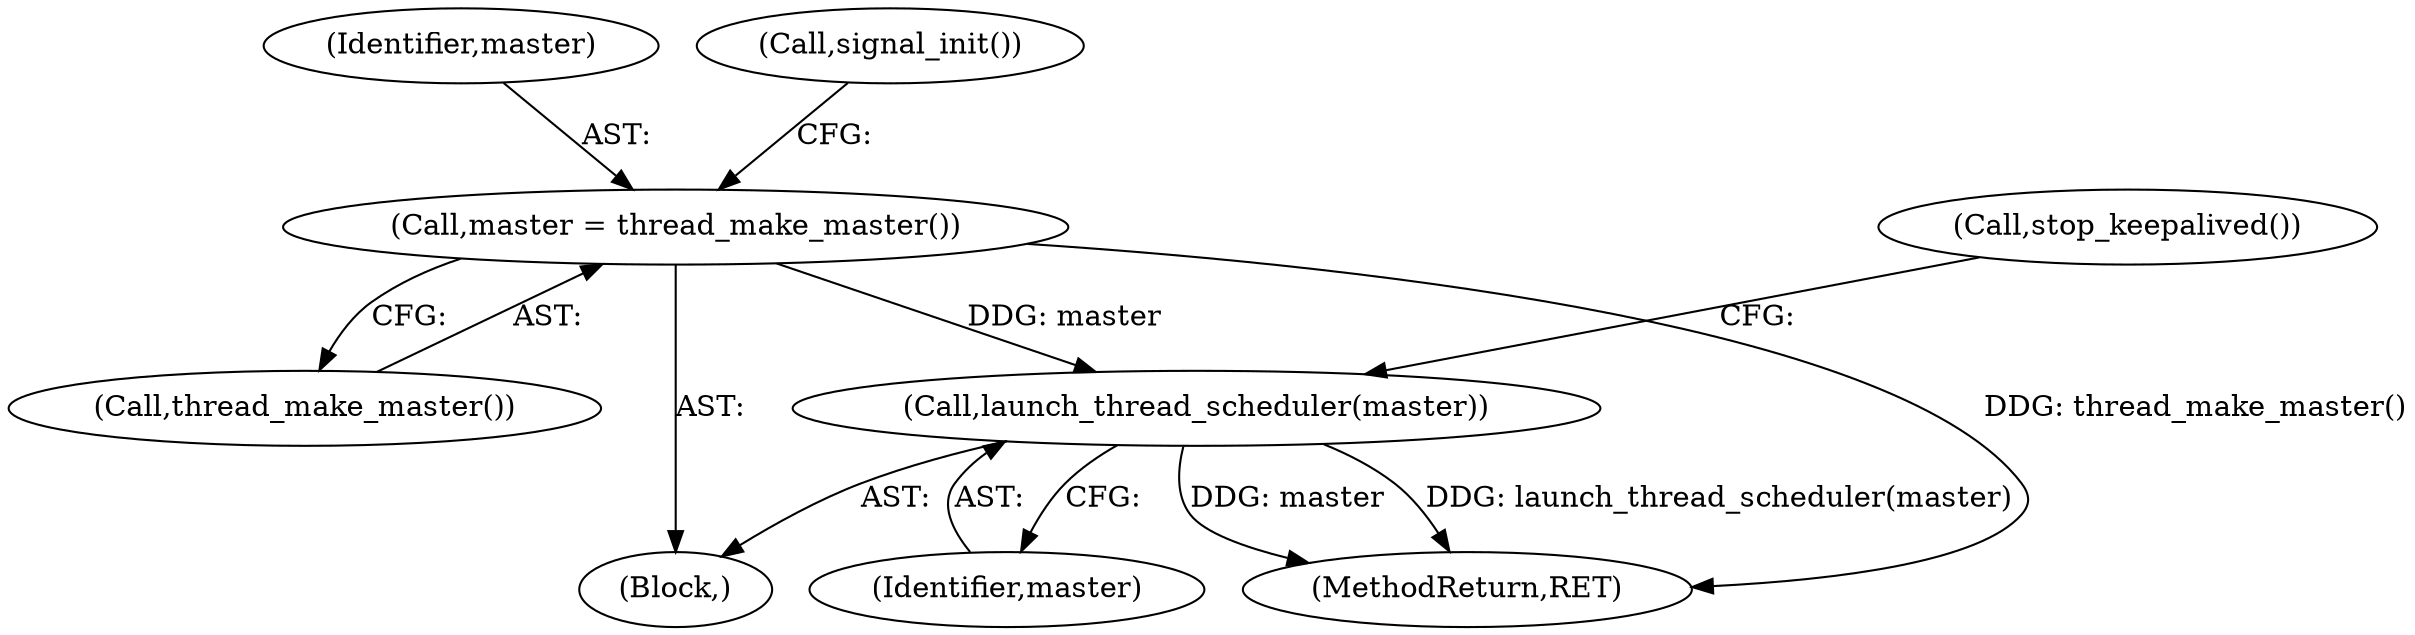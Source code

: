 digraph "0_keepalived_c6247a9ef2c7b33244ab1d3aa5d629ec49f0a067_1@API" {
"1000635" [label="(Call,launch_thread_scheduler(master))"];
"1000623" [label="(Call,master = thread_make_master())"];
"1000637" [label="(Call,stop_keepalived())"];
"1000623" [label="(Call,master = thread_make_master())"];
"1000635" [label="(Call,launch_thread_scheduler(master))"];
"1000625" [label="(Call,thread_make_master())"];
"1000636" [label="(Identifier,master)"];
"1000624" [label="(Identifier,master)"];
"1000626" [label="(Call,signal_init())"];
"1000129" [label="(Block,)"];
"1000673" [label="(MethodReturn,RET)"];
"1000635" -> "1000129"  [label="AST: "];
"1000635" -> "1000636"  [label="CFG: "];
"1000636" -> "1000635"  [label="AST: "];
"1000637" -> "1000635"  [label="CFG: "];
"1000635" -> "1000673"  [label="DDG: launch_thread_scheduler(master)"];
"1000635" -> "1000673"  [label="DDG: master"];
"1000623" -> "1000635"  [label="DDG: master"];
"1000623" -> "1000129"  [label="AST: "];
"1000623" -> "1000625"  [label="CFG: "];
"1000624" -> "1000623"  [label="AST: "];
"1000625" -> "1000623"  [label="AST: "];
"1000626" -> "1000623"  [label="CFG: "];
"1000623" -> "1000673"  [label="DDG: thread_make_master()"];
}
